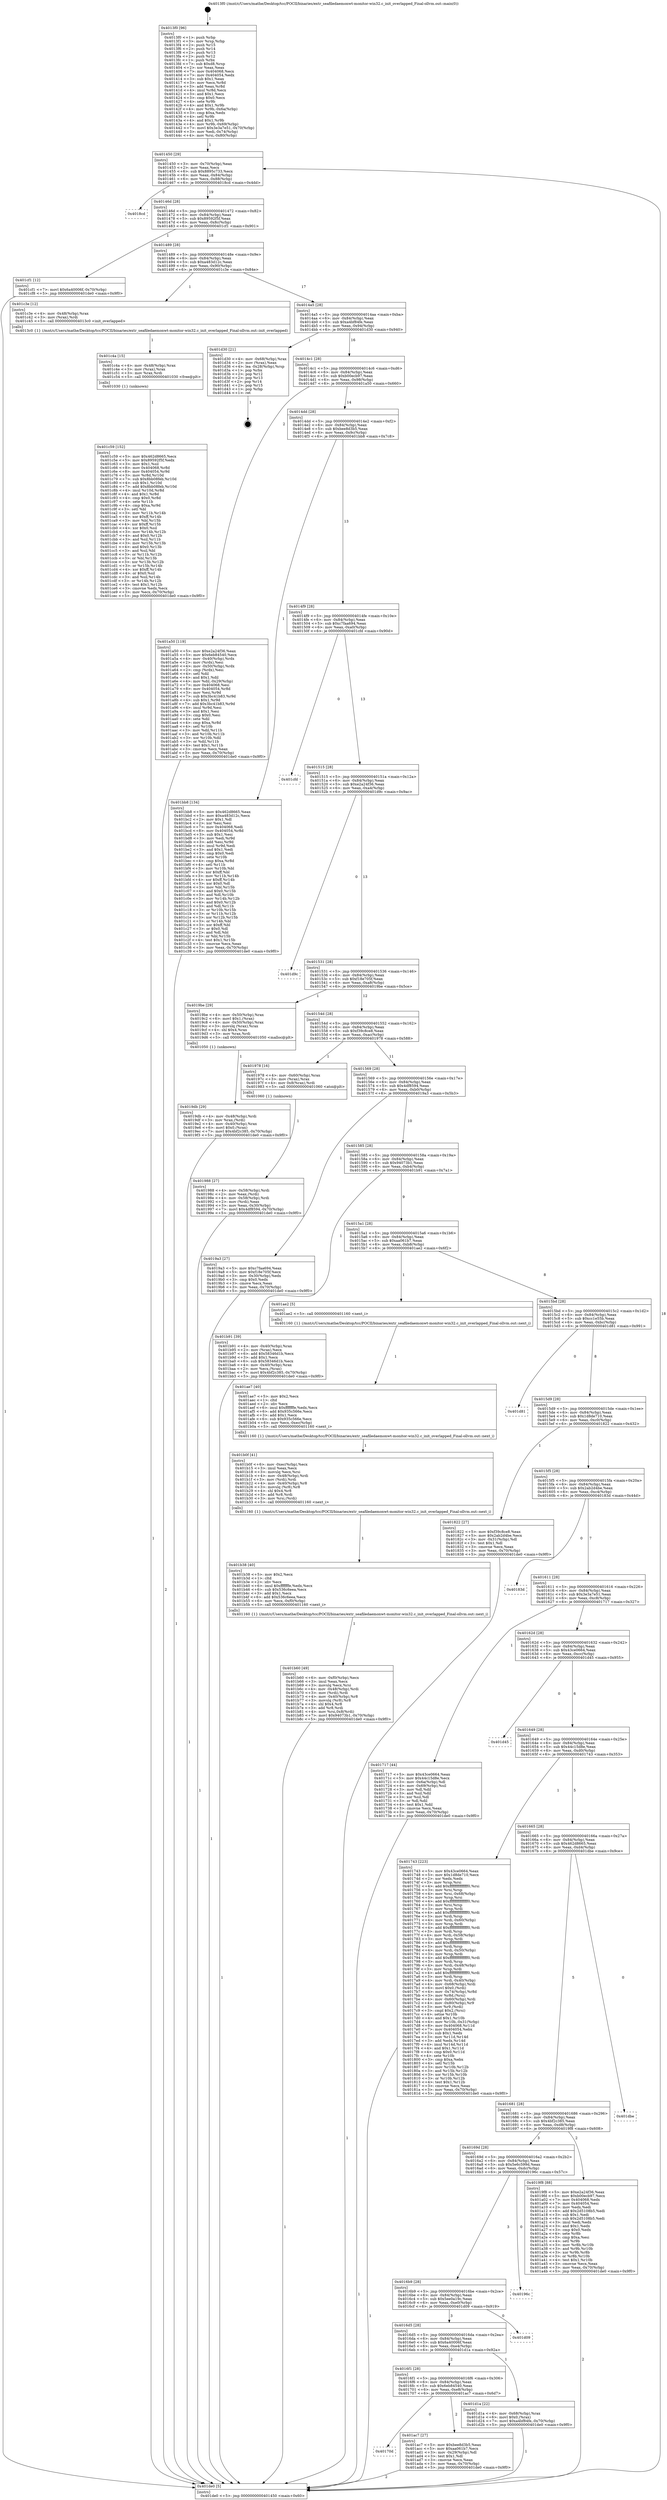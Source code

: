 digraph "0x4013f0" {
  label = "0x4013f0 (/mnt/c/Users/mathe/Desktop/tcc/POCII/binaries/extr_seafiledaemonwt-monitor-win32.c_init_overlapped_Final-ollvm.out::main(0))"
  labelloc = "t"
  node[shape=record]

  Entry [label="",width=0.3,height=0.3,shape=circle,fillcolor=black,style=filled]
  "0x401450" [label="{
     0x401450 [29]\l
     | [instrs]\l
     &nbsp;&nbsp;0x401450 \<+3\>: mov -0x70(%rbp),%eax\l
     &nbsp;&nbsp;0x401453 \<+2\>: mov %eax,%ecx\l
     &nbsp;&nbsp;0x401455 \<+6\>: sub $0x8895c733,%ecx\l
     &nbsp;&nbsp;0x40145b \<+6\>: mov %eax,-0x84(%rbp)\l
     &nbsp;&nbsp;0x401461 \<+6\>: mov %ecx,-0x88(%rbp)\l
     &nbsp;&nbsp;0x401467 \<+6\>: je 00000000004018cd \<main+0x4dd\>\l
  }"]
  "0x4018cd" [label="{
     0x4018cd\l
  }", style=dashed]
  "0x40146d" [label="{
     0x40146d [28]\l
     | [instrs]\l
     &nbsp;&nbsp;0x40146d \<+5\>: jmp 0000000000401472 \<main+0x82\>\l
     &nbsp;&nbsp;0x401472 \<+6\>: mov -0x84(%rbp),%eax\l
     &nbsp;&nbsp;0x401478 \<+5\>: sub $0x89592f5f,%eax\l
     &nbsp;&nbsp;0x40147d \<+6\>: mov %eax,-0x8c(%rbp)\l
     &nbsp;&nbsp;0x401483 \<+6\>: je 0000000000401cf1 \<main+0x901\>\l
  }"]
  Exit [label="",width=0.3,height=0.3,shape=circle,fillcolor=black,style=filled,peripheries=2]
  "0x401cf1" [label="{
     0x401cf1 [12]\l
     | [instrs]\l
     &nbsp;&nbsp;0x401cf1 \<+7\>: movl $0x6a40006f,-0x70(%rbp)\l
     &nbsp;&nbsp;0x401cf8 \<+5\>: jmp 0000000000401de0 \<main+0x9f0\>\l
  }"]
  "0x401489" [label="{
     0x401489 [28]\l
     | [instrs]\l
     &nbsp;&nbsp;0x401489 \<+5\>: jmp 000000000040148e \<main+0x9e\>\l
     &nbsp;&nbsp;0x40148e \<+6\>: mov -0x84(%rbp),%eax\l
     &nbsp;&nbsp;0x401494 \<+5\>: sub $0xa483d12c,%eax\l
     &nbsp;&nbsp;0x401499 \<+6\>: mov %eax,-0x90(%rbp)\l
     &nbsp;&nbsp;0x40149f \<+6\>: je 0000000000401c3e \<main+0x84e\>\l
  }"]
  "0x401c59" [label="{
     0x401c59 [152]\l
     | [instrs]\l
     &nbsp;&nbsp;0x401c59 \<+5\>: mov $0x462d8665,%ecx\l
     &nbsp;&nbsp;0x401c5e \<+5\>: mov $0x89592f5f,%edx\l
     &nbsp;&nbsp;0x401c63 \<+3\>: mov $0x1,%sil\l
     &nbsp;&nbsp;0x401c66 \<+8\>: mov 0x404068,%r8d\l
     &nbsp;&nbsp;0x401c6e \<+8\>: mov 0x404054,%r9d\l
     &nbsp;&nbsp;0x401c76 \<+3\>: mov %r8d,%r10d\l
     &nbsp;&nbsp;0x401c79 \<+7\>: sub $0x8bb08feb,%r10d\l
     &nbsp;&nbsp;0x401c80 \<+4\>: sub $0x1,%r10d\l
     &nbsp;&nbsp;0x401c84 \<+7\>: add $0x8bb08feb,%r10d\l
     &nbsp;&nbsp;0x401c8b \<+4\>: imul %r10d,%r8d\l
     &nbsp;&nbsp;0x401c8f \<+4\>: and $0x1,%r8d\l
     &nbsp;&nbsp;0x401c93 \<+4\>: cmp $0x0,%r8d\l
     &nbsp;&nbsp;0x401c97 \<+4\>: sete %r11b\l
     &nbsp;&nbsp;0x401c9b \<+4\>: cmp $0xa,%r9d\l
     &nbsp;&nbsp;0x401c9f \<+3\>: setl %bl\l
     &nbsp;&nbsp;0x401ca2 \<+3\>: mov %r11b,%r14b\l
     &nbsp;&nbsp;0x401ca5 \<+4\>: xor $0xff,%r14b\l
     &nbsp;&nbsp;0x401ca9 \<+3\>: mov %bl,%r15b\l
     &nbsp;&nbsp;0x401cac \<+4\>: xor $0xff,%r15b\l
     &nbsp;&nbsp;0x401cb0 \<+4\>: xor $0x0,%sil\l
     &nbsp;&nbsp;0x401cb4 \<+3\>: mov %r14b,%r12b\l
     &nbsp;&nbsp;0x401cb7 \<+4\>: and $0x0,%r12b\l
     &nbsp;&nbsp;0x401cbb \<+3\>: and %sil,%r11b\l
     &nbsp;&nbsp;0x401cbe \<+3\>: mov %r15b,%r13b\l
     &nbsp;&nbsp;0x401cc1 \<+4\>: and $0x0,%r13b\l
     &nbsp;&nbsp;0x401cc5 \<+3\>: and %sil,%bl\l
     &nbsp;&nbsp;0x401cc8 \<+3\>: or %r11b,%r12b\l
     &nbsp;&nbsp;0x401ccb \<+3\>: or %bl,%r13b\l
     &nbsp;&nbsp;0x401cce \<+3\>: xor %r13b,%r12b\l
     &nbsp;&nbsp;0x401cd1 \<+3\>: or %r15b,%r14b\l
     &nbsp;&nbsp;0x401cd4 \<+4\>: xor $0xff,%r14b\l
     &nbsp;&nbsp;0x401cd8 \<+4\>: or $0x0,%sil\l
     &nbsp;&nbsp;0x401cdc \<+3\>: and %sil,%r14b\l
     &nbsp;&nbsp;0x401cdf \<+3\>: or %r14b,%r12b\l
     &nbsp;&nbsp;0x401ce2 \<+4\>: test $0x1,%r12b\l
     &nbsp;&nbsp;0x401ce6 \<+3\>: cmovne %edx,%ecx\l
     &nbsp;&nbsp;0x401ce9 \<+3\>: mov %ecx,-0x70(%rbp)\l
     &nbsp;&nbsp;0x401cec \<+5\>: jmp 0000000000401de0 \<main+0x9f0\>\l
  }"]
  "0x401c3e" [label="{
     0x401c3e [12]\l
     | [instrs]\l
     &nbsp;&nbsp;0x401c3e \<+4\>: mov -0x48(%rbp),%rax\l
     &nbsp;&nbsp;0x401c42 \<+3\>: mov (%rax),%rdi\l
     &nbsp;&nbsp;0x401c45 \<+5\>: call 00000000004013c0 \<init_overlapped\>\l
     | [calls]\l
     &nbsp;&nbsp;0x4013c0 \{1\} (/mnt/c/Users/mathe/Desktop/tcc/POCII/binaries/extr_seafiledaemonwt-monitor-win32.c_init_overlapped_Final-ollvm.out::init_overlapped)\l
  }"]
  "0x4014a5" [label="{
     0x4014a5 [28]\l
     | [instrs]\l
     &nbsp;&nbsp;0x4014a5 \<+5\>: jmp 00000000004014aa \<main+0xba\>\l
     &nbsp;&nbsp;0x4014aa \<+6\>: mov -0x84(%rbp),%eax\l
     &nbsp;&nbsp;0x4014b0 \<+5\>: sub $0xa4bf84fe,%eax\l
     &nbsp;&nbsp;0x4014b5 \<+6\>: mov %eax,-0x94(%rbp)\l
     &nbsp;&nbsp;0x4014bb \<+6\>: je 0000000000401d30 \<main+0x940\>\l
  }"]
  "0x401c4a" [label="{
     0x401c4a [15]\l
     | [instrs]\l
     &nbsp;&nbsp;0x401c4a \<+4\>: mov -0x48(%rbp),%rax\l
     &nbsp;&nbsp;0x401c4e \<+3\>: mov (%rax),%rax\l
     &nbsp;&nbsp;0x401c51 \<+3\>: mov %rax,%rdi\l
     &nbsp;&nbsp;0x401c54 \<+5\>: call 0000000000401030 \<free@plt\>\l
     | [calls]\l
     &nbsp;&nbsp;0x401030 \{1\} (unknown)\l
  }"]
  "0x401d30" [label="{
     0x401d30 [21]\l
     | [instrs]\l
     &nbsp;&nbsp;0x401d30 \<+4\>: mov -0x68(%rbp),%rax\l
     &nbsp;&nbsp;0x401d34 \<+2\>: mov (%rax),%eax\l
     &nbsp;&nbsp;0x401d36 \<+4\>: lea -0x28(%rbp),%rsp\l
     &nbsp;&nbsp;0x401d3a \<+1\>: pop %rbx\l
     &nbsp;&nbsp;0x401d3b \<+2\>: pop %r12\l
     &nbsp;&nbsp;0x401d3d \<+2\>: pop %r13\l
     &nbsp;&nbsp;0x401d3f \<+2\>: pop %r14\l
     &nbsp;&nbsp;0x401d41 \<+2\>: pop %r15\l
     &nbsp;&nbsp;0x401d43 \<+1\>: pop %rbp\l
     &nbsp;&nbsp;0x401d44 \<+1\>: ret\l
  }"]
  "0x4014c1" [label="{
     0x4014c1 [28]\l
     | [instrs]\l
     &nbsp;&nbsp;0x4014c1 \<+5\>: jmp 00000000004014c6 \<main+0xd6\>\l
     &nbsp;&nbsp;0x4014c6 \<+6\>: mov -0x84(%rbp),%eax\l
     &nbsp;&nbsp;0x4014cc \<+5\>: sub $0xb00ecb97,%eax\l
     &nbsp;&nbsp;0x4014d1 \<+6\>: mov %eax,-0x98(%rbp)\l
     &nbsp;&nbsp;0x4014d7 \<+6\>: je 0000000000401a50 \<main+0x660\>\l
  }"]
  "0x401b60" [label="{
     0x401b60 [49]\l
     | [instrs]\l
     &nbsp;&nbsp;0x401b60 \<+6\>: mov -0xf0(%rbp),%ecx\l
     &nbsp;&nbsp;0x401b66 \<+3\>: imul %eax,%ecx\l
     &nbsp;&nbsp;0x401b69 \<+3\>: movslq %ecx,%rsi\l
     &nbsp;&nbsp;0x401b6c \<+4\>: mov -0x48(%rbp),%rdi\l
     &nbsp;&nbsp;0x401b70 \<+3\>: mov (%rdi),%rdi\l
     &nbsp;&nbsp;0x401b73 \<+4\>: mov -0x40(%rbp),%r8\l
     &nbsp;&nbsp;0x401b77 \<+3\>: movslq (%r8),%r8\l
     &nbsp;&nbsp;0x401b7a \<+4\>: shl $0x4,%r8\l
     &nbsp;&nbsp;0x401b7e \<+3\>: add %r8,%rdi\l
     &nbsp;&nbsp;0x401b81 \<+4\>: mov %rsi,0x8(%rdi)\l
     &nbsp;&nbsp;0x401b85 \<+7\>: movl $0x94073b1,-0x70(%rbp)\l
     &nbsp;&nbsp;0x401b8c \<+5\>: jmp 0000000000401de0 \<main+0x9f0\>\l
  }"]
  "0x401a50" [label="{
     0x401a50 [119]\l
     | [instrs]\l
     &nbsp;&nbsp;0x401a50 \<+5\>: mov $0xe2a24f36,%eax\l
     &nbsp;&nbsp;0x401a55 \<+5\>: mov $0x6eb84540,%ecx\l
     &nbsp;&nbsp;0x401a5a \<+4\>: mov -0x40(%rbp),%rdx\l
     &nbsp;&nbsp;0x401a5e \<+2\>: mov (%rdx),%esi\l
     &nbsp;&nbsp;0x401a60 \<+4\>: mov -0x50(%rbp),%rdx\l
     &nbsp;&nbsp;0x401a64 \<+2\>: cmp (%rdx),%esi\l
     &nbsp;&nbsp;0x401a66 \<+4\>: setl %dil\l
     &nbsp;&nbsp;0x401a6a \<+4\>: and $0x1,%dil\l
     &nbsp;&nbsp;0x401a6e \<+4\>: mov %dil,-0x29(%rbp)\l
     &nbsp;&nbsp;0x401a72 \<+7\>: mov 0x404068,%esi\l
     &nbsp;&nbsp;0x401a79 \<+8\>: mov 0x404054,%r8d\l
     &nbsp;&nbsp;0x401a81 \<+3\>: mov %esi,%r9d\l
     &nbsp;&nbsp;0x401a84 \<+7\>: sub $0x3bc41b83,%r9d\l
     &nbsp;&nbsp;0x401a8b \<+4\>: sub $0x1,%r9d\l
     &nbsp;&nbsp;0x401a8f \<+7\>: add $0x3bc41b83,%r9d\l
     &nbsp;&nbsp;0x401a96 \<+4\>: imul %r9d,%esi\l
     &nbsp;&nbsp;0x401a9a \<+3\>: and $0x1,%esi\l
     &nbsp;&nbsp;0x401a9d \<+3\>: cmp $0x0,%esi\l
     &nbsp;&nbsp;0x401aa0 \<+4\>: sete %dil\l
     &nbsp;&nbsp;0x401aa4 \<+4\>: cmp $0xa,%r8d\l
     &nbsp;&nbsp;0x401aa8 \<+4\>: setl %r10b\l
     &nbsp;&nbsp;0x401aac \<+3\>: mov %dil,%r11b\l
     &nbsp;&nbsp;0x401aaf \<+3\>: and %r10b,%r11b\l
     &nbsp;&nbsp;0x401ab2 \<+3\>: xor %r10b,%dil\l
     &nbsp;&nbsp;0x401ab5 \<+3\>: or %dil,%r11b\l
     &nbsp;&nbsp;0x401ab8 \<+4\>: test $0x1,%r11b\l
     &nbsp;&nbsp;0x401abc \<+3\>: cmovne %ecx,%eax\l
     &nbsp;&nbsp;0x401abf \<+3\>: mov %eax,-0x70(%rbp)\l
     &nbsp;&nbsp;0x401ac2 \<+5\>: jmp 0000000000401de0 \<main+0x9f0\>\l
  }"]
  "0x4014dd" [label="{
     0x4014dd [28]\l
     | [instrs]\l
     &nbsp;&nbsp;0x4014dd \<+5\>: jmp 00000000004014e2 \<main+0xf2\>\l
     &nbsp;&nbsp;0x4014e2 \<+6\>: mov -0x84(%rbp),%eax\l
     &nbsp;&nbsp;0x4014e8 \<+5\>: sub $0xbee8d3b5,%eax\l
     &nbsp;&nbsp;0x4014ed \<+6\>: mov %eax,-0x9c(%rbp)\l
     &nbsp;&nbsp;0x4014f3 \<+6\>: je 0000000000401bb8 \<main+0x7c8\>\l
  }"]
  "0x401b38" [label="{
     0x401b38 [40]\l
     | [instrs]\l
     &nbsp;&nbsp;0x401b38 \<+5\>: mov $0x2,%ecx\l
     &nbsp;&nbsp;0x401b3d \<+1\>: cltd\l
     &nbsp;&nbsp;0x401b3e \<+2\>: idiv %ecx\l
     &nbsp;&nbsp;0x401b40 \<+6\>: imul $0xfffffffe,%edx,%ecx\l
     &nbsp;&nbsp;0x401b46 \<+6\>: sub $0x536c6eea,%ecx\l
     &nbsp;&nbsp;0x401b4c \<+3\>: add $0x1,%ecx\l
     &nbsp;&nbsp;0x401b4f \<+6\>: add $0x536c6eea,%ecx\l
     &nbsp;&nbsp;0x401b55 \<+6\>: mov %ecx,-0xf0(%rbp)\l
     &nbsp;&nbsp;0x401b5b \<+5\>: call 0000000000401160 \<next_i\>\l
     | [calls]\l
     &nbsp;&nbsp;0x401160 \{1\} (/mnt/c/Users/mathe/Desktop/tcc/POCII/binaries/extr_seafiledaemonwt-monitor-win32.c_init_overlapped_Final-ollvm.out::next_i)\l
  }"]
  "0x401bb8" [label="{
     0x401bb8 [134]\l
     | [instrs]\l
     &nbsp;&nbsp;0x401bb8 \<+5\>: mov $0x462d8665,%eax\l
     &nbsp;&nbsp;0x401bbd \<+5\>: mov $0xa483d12c,%ecx\l
     &nbsp;&nbsp;0x401bc2 \<+2\>: mov $0x1,%dl\l
     &nbsp;&nbsp;0x401bc4 \<+2\>: xor %esi,%esi\l
     &nbsp;&nbsp;0x401bc6 \<+7\>: mov 0x404068,%edi\l
     &nbsp;&nbsp;0x401bcd \<+8\>: mov 0x404054,%r8d\l
     &nbsp;&nbsp;0x401bd5 \<+3\>: sub $0x1,%esi\l
     &nbsp;&nbsp;0x401bd8 \<+3\>: mov %edi,%r9d\l
     &nbsp;&nbsp;0x401bdb \<+3\>: add %esi,%r9d\l
     &nbsp;&nbsp;0x401bde \<+4\>: imul %r9d,%edi\l
     &nbsp;&nbsp;0x401be2 \<+3\>: and $0x1,%edi\l
     &nbsp;&nbsp;0x401be5 \<+3\>: cmp $0x0,%edi\l
     &nbsp;&nbsp;0x401be8 \<+4\>: sete %r10b\l
     &nbsp;&nbsp;0x401bec \<+4\>: cmp $0xa,%r8d\l
     &nbsp;&nbsp;0x401bf0 \<+4\>: setl %r11b\l
     &nbsp;&nbsp;0x401bf4 \<+3\>: mov %r10b,%bl\l
     &nbsp;&nbsp;0x401bf7 \<+3\>: xor $0xff,%bl\l
     &nbsp;&nbsp;0x401bfa \<+3\>: mov %r11b,%r14b\l
     &nbsp;&nbsp;0x401bfd \<+4\>: xor $0xff,%r14b\l
     &nbsp;&nbsp;0x401c01 \<+3\>: xor $0x0,%dl\l
     &nbsp;&nbsp;0x401c04 \<+3\>: mov %bl,%r15b\l
     &nbsp;&nbsp;0x401c07 \<+4\>: and $0x0,%r15b\l
     &nbsp;&nbsp;0x401c0b \<+3\>: and %dl,%r10b\l
     &nbsp;&nbsp;0x401c0e \<+3\>: mov %r14b,%r12b\l
     &nbsp;&nbsp;0x401c11 \<+4\>: and $0x0,%r12b\l
     &nbsp;&nbsp;0x401c15 \<+3\>: and %dl,%r11b\l
     &nbsp;&nbsp;0x401c18 \<+3\>: or %r10b,%r15b\l
     &nbsp;&nbsp;0x401c1b \<+3\>: or %r11b,%r12b\l
     &nbsp;&nbsp;0x401c1e \<+3\>: xor %r12b,%r15b\l
     &nbsp;&nbsp;0x401c21 \<+3\>: or %r14b,%bl\l
     &nbsp;&nbsp;0x401c24 \<+3\>: xor $0xff,%bl\l
     &nbsp;&nbsp;0x401c27 \<+3\>: or $0x0,%dl\l
     &nbsp;&nbsp;0x401c2a \<+2\>: and %dl,%bl\l
     &nbsp;&nbsp;0x401c2c \<+3\>: or %bl,%r15b\l
     &nbsp;&nbsp;0x401c2f \<+4\>: test $0x1,%r15b\l
     &nbsp;&nbsp;0x401c33 \<+3\>: cmovne %ecx,%eax\l
     &nbsp;&nbsp;0x401c36 \<+3\>: mov %eax,-0x70(%rbp)\l
     &nbsp;&nbsp;0x401c39 \<+5\>: jmp 0000000000401de0 \<main+0x9f0\>\l
  }"]
  "0x4014f9" [label="{
     0x4014f9 [28]\l
     | [instrs]\l
     &nbsp;&nbsp;0x4014f9 \<+5\>: jmp 00000000004014fe \<main+0x10e\>\l
     &nbsp;&nbsp;0x4014fe \<+6\>: mov -0x84(%rbp),%eax\l
     &nbsp;&nbsp;0x401504 \<+5\>: sub $0xc7faa694,%eax\l
     &nbsp;&nbsp;0x401509 \<+6\>: mov %eax,-0xa0(%rbp)\l
     &nbsp;&nbsp;0x40150f \<+6\>: je 0000000000401cfd \<main+0x90d\>\l
  }"]
  "0x401b0f" [label="{
     0x401b0f [41]\l
     | [instrs]\l
     &nbsp;&nbsp;0x401b0f \<+6\>: mov -0xec(%rbp),%ecx\l
     &nbsp;&nbsp;0x401b15 \<+3\>: imul %eax,%ecx\l
     &nbsp;&nbsp;0x401b18 \<+3\>: movslq %ecx,%rsi\l
     &nbsp;&nbsp;0x401b1b \<+4\>: mov -0x48(%rbp),%rdi\l
     &nbsp;&nbsp;0x401b1f \<+3\>: mov (%rdi),%rdi\l
     &nbsp;&nbsp;0x401b22 \<+4\>: mov -0x40(%rbp),%r8\l
     &nbsp;&nbsp;0x401b26 \<+3\>: movslq (%r8),%r8\l
     &nbsp;&nbsp;0x401b29 \<+4\>: shl $0x4,%r8\l
     &nbsp;&nbsp;0x401b2d \<+3\>: add %r8,%rdi\l
     &nbsp;&nbsp;0x401b30 \<+3\>: mov %rsi,(%rdi)\l
     &nbsp;&nbsp;0x401b33 \<+5\>: call 0000000000401160 \<next_i\>\l
     | [calls]\l
     &nbsp;&nbsp;0x401160 \{1\} (/mnt/c/Users/mathe/Desktop/tcc/POCII/binaries/extr_seafiledaemonwt-monitor-win32.c_init_overlapped_Final-ollvm.out::next_i)\l
  }"]
  "0x401cfd" [label="{
     0x401cfd\l
  }", style=dashed]
  "0x401515" [label="{
     0x401515 [28]\l
     | [instrs]\l
     &nbsp;&nbsp;0x401515 \<+5\>: jmp 000000000040151a \<main+0x12a\>\l
     &nbsp;&nbsp;0x40151a \<+6\>: mov -0x84(%rbp),%eax\l
     &nbsp;&nbsp;0x401520 \<+5\>: sub $0xe2a24f36,%eax\l
     &nbsp;&nbsp;0x401525 \<+6\>: mov %eax,-0xa4(%rbp)\l
     &nbsp;&nbsp;0x40152b \<+6\>: je 0000000000401d9c \<main+0x9ac\>\l
  }"]
  "0x401ae7" [label="{
     0x401ae7 [40]\l
     | [instrs]\l
     &nbsp;&nbsp;0x401ae7 \<+5\>: mov $0x2,%ecx\l
     &nbsp;&nbsp;0x401aec \<+1\>: cltd\l
     &nbsp;&nbsp;0x401aed \<+2\>: idiv %ecx\l
     &nbsp;&nbsp;0x401aef \<+6\>: imul $0xfffffffe,%edx,%ecx\l
     &nbsp;&nbsp;0x401af5 \<+6\>: add $0x935c566e,%ecx\l
     &nbsp;&nbsp;0x401afb \<+3\>: add $0x1,%ecx\l
     &nbsp;&nbsp;0x401afe \<+6\>: sub $0x935c566e,%ecx\l
     &nbsp;&nbsp;0x401b04 \<+6\>: mov %ecx,-0xec(%rbp)\l
     &nbsp;&nbsp;0x401b0a \<+5\>: call 0000000000401160 \<next_i\>\l
     | [calls]\l
     &nbsp;&nbsp;0x401160 \{1\} (/mnt/c/Users/mathe/Desktop/tcc/POCII/binaries/extr_seafiledaemonwt-monitor-win32.c_init_overlapped_Final-ollvm.out::next_i)\l
  }"]
  "0x401d9c" [label="{
     0x401d9c\l
  }", style=dashed]
  "0x401531" [label="{
     0x401531 [28]\l
     | [instrs]\l
     &nbsp;&nbsp;0x401531 \<+5\>: jmp 0000000000401536 \<main+0x146\>\l
     &nbsp;&nbsp;0x401536 \<+6\>: mov -0x84(%rbp),%eax\l
     &nbsp;&nbsp;0x40153c \<+5\>: sub $0xf18e705f,%eax\l
     &nbsp;&nbsp;0x401541 \<+6\>: mov %eax,-0xa8(%rbp)\l
     &nbsp;&nbsp;0x401547 \<+6\>: je 00000000004019be \<main+0x5ce\>\l
  }"]
  "0x40170d" [label="{
     0x40170d\l
  }", style=dashed]
  "0x4019be" [label="{
     0x4019be [29]\l
     | [instrs]\l
     &nbsp;&nbsp;0x4019be \<+4\>: mov -0x50(%rbp),%rax\l
     &nbsp;&nbsp;0x4019c2 \<+6\>: movl $0x1,(%rax)\l
     &nbsp;&nbsp;0x4019c8 \<+4\>: mov -0x50(%rbp),%rax\l
     &nbsp;&nbsp;0x4019cc \<+3\>: movslq (%rax),%rax\l
     &nbsp;&nbsp;0x4019cf \<+4\>: shl $0x4,%rax\l
     &nbsp;&nbsp;0x4019d3 \<+3\>: mov %rax,%rdi\l
     &nbsp;&nbsp;0x4019d6 \<+5\>: call 0000000000401050 \<malloc@plt\>\l
     | [calls]\l
     &nbsp;&nbsp;0x401050 \{1\} (unknown)\l
  }"]
  "0x40154d" [label="{
     0x40154d [28]\l
     | [instrs]\l
     &nbsp;&nbsp;0x40154d \<+5\>: jmp 0000000000401552 \<main+0x162\>\l
     &nbsp;&nbsp;0x401552 \<+6\>: mov -0x84(%rbp),%eax\l
     &nbsp;&nbsp;0x401558 \<+5\>: sub $0xf39c8ce8,%eax\l
     &nbsp;&nbsp;0x40155d \<+6\>: mov %eax,-0xac(%rbp)\l
     &nbsp;&nbsp;0x401563 \<+6\>: je 0000000000401978 \<main+0x588\>\l
  }"]
  "0x401ac7" [label="{
     0x401ac7 [27]\l
     | [instrs]\l
     &nbsp;&nbsp;0x401ac7 \<+5\>: mov $0xbee8d3b5,%eax\l
     &nbsp;&nbsp;0x401acc \<+5\>: mov $0xaa061b7,%ecx\l
     &nbsp;&nbsp;0x401ad1 \<+3\>: mov -0x29(%rbp),%dl\l
     &nbsp;&nbsp;0x401ad4 \<+3\>: test $0x1,%dl\l
     &nbsp;&nbsp;0x401ad7 \<+3\>: cmovne %ecx,%eax\l
     &nbsp;&nbsp;0x401ada \<+3\>: mov %eax,-0x70(%rbp)\l
     &nbsp;&nbsp;0x401add \<+5\>: jmp 0000000000401de0 \<main+0x9f0\>\l
  }"]
  "0x401978" [label="{
     0x401978 [16]\l
     | [instrs]\l
     &nbsp;&nbsp;0x401978 \<+4\>: mov -0x60(%rbp),%rax\l
     &nbsp;&nbsp;0x40197c \<+3\>: mov (%rax),%rax\l
     &nbsp;&nbsp;0x40197f \<+4\>: mov 0x8(%rax),%rdi\l
     &nbsp;&nbsp;0x401983 \<+5\>: call 0000000000401060 \<atoi@plt\>\l
     | [calls]\l
     &nbsp;&nbsp;0x401060 \{1\} (unknown)\l
  }"]
  "0x401569" [label="{
     0x401569 [28]\l
     | [instrs]\l
     &nbsp;&nbsp;0x401569 \<+5\>: jmp 000000000040156e \<main+0x17e\>\l
     &nbsp;&nbsp;0x40156e \<+6\>: mov -0x84(%rbp),%eax\l
     &nbsp;&nbsp;0x401574 \<+5\>: sub $0x4df8594,%eax\l
     &nbsp;&nbsp;0x401579 \<+6\>: mov %eax,-0xb0(%rbp)\l
     &nbsp;&nbsp;0x40157f \<+6\>: je 00000000004019a3 \<main+0x5b3\>\l
  }"]
  "0x4016f1" [label="{
     0x4016f1 [28]\l
     | [instrs]\l
     &nbsp;&nbsp;0x4016f1 \<+5\>: jmp 00000000004016f6 \<main+0x306\>\l
     &nbsp;&nbsp;0x4016f6 \<+6\>: mov -0x84(%rbp),%eax\l
     &nbsp;&nbsp;0x4016fc \<+5\>: sub $0x6eb84540,%eax\l
     &nbsp;&nbsp;0x401701 \<+6\>: mov %eax,-0xe8(%rbp)\l
     &nbsp;&nbsp;0x401707 \<+6\>: je 0000000000401ac7 \<main+0x6d7\>\l
  }"]
  "0x4019a3" [label="{
     0x4019a3 [27]\l
     | [instrs]\l
     &nbsp;&nbsp;0x4019a3 \<+5\>: mov $0xc7faa694,%eax\l
     &nbsp;&nbsp;0x4019a8 \<+5\>: mov $0xf18e705f,%ecx\l
     &nbsp;&nbsp;0x4019ad \<+3\>: mov -0x30(%rbp),%edx\l
     &nbsp;&nbsp;0x4019b0 \<+3\>: cmp $0x0,%edx\l
     &nbsp;&nbsp;0x4019b3 \<+3\>: cmove %ecx,%eax\l
     &nbsp;&nbsp;0x4019b6 \<+3\>: mov %eax,-0x70(%rbp)\l
     &nbsp;&nbsp;0x4019b9 \<+5\>: jmp 0000000000401de0 \<main+0x9f0\>\l
  }"]
  "0x401585" [label="{
     0x401585 [28]\l
     | [instrs]\l
     &nbsp;&nbsp;0x401585 \<+5\>: jmp 000000000040158a \<main+0x19a\>\l
     &nbsp;&nbsp;0x40158a \<+6\>: mov -0x84(%rbp),%eax\l
     &nbsp;&nbsp;0x401590 \<+5\>: sub $0x94073b1,%eax\l
     &nbsp;&nbsp;0x401595 \<+6\>: mov %eax,-0xb4(%rbp)\l
     &nbsp;&nbsp;0x40159b \<+6\>: je 0000000000401b91 \<main+0x7a1\>\l
  }"]
  "0x401d1a" [label="{
     0x401d1a [22]\l
     | [instrs]\l
     &nbsp;&nbsp;0x401d1a \<+4\>: mov -0x68(%rbp),%rax\l
     &nbsp;&nbsp;0x401d1e \<+6\>: movl $0x0,(%rax)\l
     &nbsp;&nbsp;0x401d24 \<+7\>: movl $0xa4bf84fe,-0x70(%rbp)\l
     &nbsp;&nbsp;0x401d2b \<+5\>: jmp 0000000000401de0 \<main+0x9f0\>\l
  }"]
  "0x401b91" [label="{
     0x401b91 [39]\l
     | [instrs]\l
     &nbsp;&nbsp;0x401b91 \<+4\>: mov -0x40(%rbp),%rax\l
     &nbsp;&nbsp;0x401b95 \<+2\>: mov (%rax),%ecx\l
     &nbsp;&nbsp;0x401b97 \<+6\>: add $0x58346d1b,%ecx\l
     &nbsp;&nbsp;0x401b9d \<+3\>: add $0x1,%ecx\l
     &nbsp;&nbsp;0x401ba0 \<+6\>: sub $0x58346d1b,%ecx\l
     &nbsp;&nbsp;0x401ba6 \<+4\>: mov -0x40(%rbp),%rax\l
     &nbsp;&nbsp;0x401baa \<+2\>: mov %ecx,(%rax)\l
     &nbsp;&nbsp;0x401bac \<+7\>: movl $0x4bf2c385,-0x70(%rbp)\l
     &nbsp;&nbsp;0x401bb3 \<+5\>: jmp 0000000000401de0 \<main+0x9f0\>\l
  }"]
  "0x4015a1" [label="{
     0x4015a1 [28]\l
     | [instrs]\l
     &nbsp;&nbsp;0x4015a1 \<+5\>: jmp 00000000004015a6 \<main+0x1b6\>\l
     &nbsp;&nbsp;0x4015a6 \<+6\>: mov -0x84(%rbp),%eax\l
     &nbsp;&nbsp;0x4015ac \<+5\>: sub $0xaa061b7,%eax\l
     &nbsp;&nbsp;0x4015b1 \<+6\>: mov %eax,-0xb8(%rbp)\l
     &nbsp;&nbsp;0x4015b7 \<+6\>: je 0000000000401ae2 \<main+0x6f2\>\l
  }"]
  "0x4016d5" [label="{
     0x4016d5 [28]\l
     | [instrs]\l
     &nbsp;&nbsp;0x4016d5 \<+5\>: jmp 00000000004016da \<main+0x2ea\>\l
     &nbsp;&nbsp;0x4016da \<+6\>: mov -0x84(%rbp),%eax\l
     &nbsp;&nbsp;0x4016e0 \<+5\>: sub $0x6a40006f,%eax\l
     &nbsp;&nbsp;0x4016e5 \<+6\>: mov %eax,-0xe4(%rbp)\l
     &nbsp;&nbsp;0x4016eb \<+6\>: je 0000000000401d1a \<main+0x92a\>\l
  }"]
  "0x401ae2" [label="{
     0x401ae2 [5]\l
     | [instrs]\l
     &nbsp;&nbsp;0x401ae2 \<+5\>: call 0000000000401160 \<next_i\>\l
     | [calls]\l
     &nbsp;&nbsp;0x401160 \{1\} (/mnt/c/Users/mathe/Desktop/tcc/POCII/binaries/extr_seafiledaemonwt-monitor-win32.c_init_overlapped_Final-ollvm.out::next_i)\l
  }"]
  "0x4015bd" [label="{
     0x4015bd [28]\l
     | [instrs]\l
     &nbsp;&nbsp;0x4015bd \<+5\>: jmp 00000000004015c2 \<main+0x1d2\>\l
     &nbsp;&nbsp;0x4015c2 \<+6\>: mov -0x84(%rbp),%eax\l
     &nbsp;&nbsp;0x4015c8 \<+5\>: sub $0xcc1e55b,%eax\l
     &nbsp;&nbsp;0x4015cd \<+6\>: mov %eax,-0xbc(%rbp)\l
     &nbsp;&nbsp;0x4015d3 \<+6\>: je 0000000000401d81 \<main+0x991\>\l
  }"]
  "0x401d09" [label="{
     0x401d09\l
  }", style=dashed]
  "0x401d81" [label="{
     0x401d81\l
  }", style=dashed]
  "0x4015d9" [label="{
     0x4015d9 [28]\l
     | [instrs]\l
     &nbsp;&nbsp;0x4015d9 \<+5\>: jmp 00000000004015de \<main+0x1ee\>\l
     &nbsp;&nbsp;0x4015de \<+6\>: mov -0x84(%rbp),%eax\l
     &nbsp;&nbsp;0x4015e4 \<+5\>: sub $0x1d8de710,%eax\l
     &nbsp;&nbsp;0x4015e9 \<+6\>: mov %eax,-0xc0(%rbp)\l
     &nbsp;&nbsp;0x4015ef \<+6\>: je 0000000000401822 \<main+0x432\>\l
  }"]
  "0x4016b9" [label="{
     0x4016b9 [28]\l
     | [instrs]\l
     &nbsp;&nbsp;0x4016b9 \<+5\>: jmp 00000000004016be \<main+0x2ce\>\l
     &nbsp;&nbsp;0x4016be \<+6\>: mov -0x84(%rbp),%eax\l
     &nbsp;&nbsp;0x4016c4 \<+5\>: sub $0x5ee0a19c,%eax\l
     &nbsp;&nbsp;0x4016c9 \<+6\>: mov %eax,-0xe0(%rbp)\l
     &nbsp;&nbsp;0x4016cf \<+6\>: je 0000000000401d09 \<main+0x919\>\l
  }"]
  "0x401822" [label="{
     0x401822 [27]\l
     | [instrs]\l
     &nbsp;&nbsp;0x401822 \<+5\>: mov $0xf39c8ce8,%eax\l
     &nbsp;&nbsp;0x401827 \<+5\>: mov $0x2ab2d4be,%ecx\l
     &nbsp;&nbsp;0x40182c \<+3\>: mov -0x31(%rbp),%dl\l
     &nbsp;&nbsp;0x40182f \<+3\>: test $0x1,%dl\l
     &nbsp;&nbsp;0x401832 \<+3\>: cmovne %ecx,%eax\l
     &nbsp;&nbsp;0x401835 \<+3\>: mov %eax,-0x70(%rbp)\l
     &nbsp;&nbsp;0x401838 \<+5\>: jmp 0000000000401de0 \<main+0x9f0\>\l
  }"]
  "0x4015f5" [label="{
     0x4015f5 [28]\l
     | [instrs]\l
     &nbsp;&nbsp;0x4015f5 \<+5\>: jmp 00000000004015fa \<main+0x20a\>\l
     &nbsp;&nbsp;0x4015fa \<+6\>: mov -0x84(%rbp),%eax\l
     &nbsp;&nbsp;0x401600 \<+5\>: sub $0x2ab2d4be,%eax\l
     &nbsp;&nbsp;0x401605 \<+6\>: mov %eax,-0xc4(%rbp)\l
     &nbsp;&nbsp;0x40160b \<+6\>: je 000000000040183d \<main+0x44d\>\l
  }"]
  "0x40196c" [label="{
     0x40196c\l
  }", style=dashed]
  "0x40183d" [label="{
     0x40183d\l
  }", style=dashed]
  "0x401611" [label="{
     0x401611 [28]\l
     | [instrs]\l
     &nbsp;&nbsp;0x401611 \<+5\>: jmp 0000000000401616 \<main+0x226\>\l
     &nbsp;&nbsp;0x401616 \<+6\>: mov -0x84(%rbp),%eax\l
     &nbsp;&nbsp;0x40161c \<+5\>: sub $0x3e3a7e51,%eax\l
     &nbsp;&nbsp;0x401621 \<+6\>: mov %eax,-0xc8(%rbp)\l
     &nbsp;&nbsp;0x401627 \<+6\>: je 0000000000401717 \<main+0x327\>\l
  }"]
  "0x40169d" [label="{
     0x40169d [28]\l
     | [instrs]\l
     &nbsp;&nbsp;0x40169d \<+5\>: jmp 00000000004016a2 \<main+0x2b2\>\l
     &nbsp;&nbsp;0x4016a2 \<+6\>: mov -0x84(%rbp),%eax\l
     &nbsp;&nbsp;0x4016a8 \<+5\>: sub $0x5e6c599d,%eax\l
     &nbsp;&nbsp;0x4016ad \<+6\>: mov %eax,-0xdc(%rbp)\l
     &nbsp;&nbsp;0x4016b3 \<+6\>: je 000000000040196c \<main+0x57c\>\l
  }"]
  "0x401717" [label="{
     0x401717 [44]\l
     | [instrs]\l
     &nbsp;&nbsp;0x401717 \<+5\>: mov $0x43ce0664,%eax\l
     &nbsp;&nbsp;0x40171c \<+5\>: mov $0x44c15d8e,%ecx\l
     &nbsp;&nbsp;0x401721 \<+3\>: mov -0x6a(%rbp),%dl\l
     &nbsp;&nbsp;0x401724 \<+4\>: mov -0x69(%rbp),%sil\l
     &nbsp;&nbsp;0x401728 \<+3\>: mov %dl,%dil\l
     &nbsp;&nbsp;0x40172b \<+3\>: and %sil,%dil\l
     &nbsp;&nbsp;0x40172e \<+3\>: xor %sil,%dl\l
     &nbsp;&nbsp;0x401731 \<+3\>: or %dl,%dil\l
     &nbsp;&nbsp;0x401734 \<+4\>: test $0x1,%dil\l
     &nbsp;&nbsp;0x401738 \<+3\>: cmovne %ecx,%eax\l
     &nbsp;&nbsp;0x40173b \<+3\>: mov %eax,-0x70(%rbp)\l
     &nbsp;&nbsp;0x40173e \<+5\>: jmp 0000000000401de0 \<main+0x9f0\>\l
  }"]
  "0x40162d" [label="{
     0x40162d [28]\l
     | [instrs]\l
     &nbsp;&nbsp;0x40162d \<+5\>: jmp 0000000000401632 \<main+0x242\>\l
     &nbsp;&nbsp;0x401632 \<+6\>: mov -0x84(%rbp),%eax\l
     &nbsp;&nbsp;0x401638 \<+5\>: sub $0x43ce0664,%eax\l
     &nbsp;&nbsp;0x40163d \<+6\>: mov %eax,-0xcc(%rbp)\l
     &nbsp;&nbsp;0x401643 \<+6\>: je 0000000000401d45 \<main+0x955\>\l
  }"]
  "0x401de0" [label="{
     0x401de0 [5]\l
     | [instrs]\l
     &nbsp;&nbsp;0x401de0 \<+5\>: jmp 0000000000401450 \<main+0x60\>\l
  }"]
  "0x4013f0" [label="{
     0x4013f0 [96]\l
     | [instrs]\l
     &nbsp;&nbsp;0x4013f0 \<+1\>: push %rbp\l
     &nbsp;&nbsp;0x4013f1 \<+3\>: mov %rsp,%rbp\l
     &nbsp;&nbsp;0x4013f4 \<+2\>: push %r15\l
     &nbsp;&nbsp;0x4013f6 \<+2\>: push %r14\l
     &nbsp;&nbsp;0x4013f8 \<+2\>: push %r13\l
     &nbsp;&nbsp;0x4013fa \<+2\>: push %r12\l
     &nbsp;&nbsp;0x4013fc \<+1\>: push %rbx\l
     &nbsp;&nbsp;0x4013fd \<+7\>: sub $0xd8,%rsp\l
     &nbsp;&nbsp;0x401404 \<+2\>: xor %eax,%eax\l
     &nbsp;&nbsp;0x401406 \<+7\>: mov 0x404068,%ecx\l
     &nbsp;&nbsp;0x40140d \<+7\>: mov 0x404054,%edx\l
     &nbsp;&nbsp;0x401414 \<+3\>: sub $0x1,%eax\l
     &nbsp;&nbsp;0x401417 \<+3\>: mov %ecx,%r8d\l
     &nbsp;&nbsp;0x40141a \<+3\>: add %eax,%r8d\l
     &nbsp;&nbsp;0x40141d \<+4\>: imul %r8d,%ecx\l
     &nbsp;&nbsp;0x401421 \<+3\>: and $0x1,%ecx\l
     &nbsp;&nbsp;0x401424 \<+3\>: cmp $0x0,%ecx\l
     &nbsp;&nbsp;0x401427 \<+4\>: sete %r9b\l
     &nbsp;&nbsp;0x40142b \<+4\>: and $0x1,%r9b\l
     &nbsp;&nbsp;0x40142f \<+4\>: mov %r9b,-0x6a(%rbp)\l
     &nbsp;&nbsp;0x401433 \<+3\>: cmp $0xa,%edx\l
     &nbsp;&nbsp;0x401436 \<+4\>: setl %r9b\l
     &nbsp;&nbsp;0x40143a \<+4\>: and $0x1,%r9b\l
     &nbsp;&nbsp;0x40143e \<+4\>: mov %r9b,-0x69(%rbp)\l
     &nbsp;&nbsp;0x401442 \<+7\>: movl $0x3e3a7e51,-0x70(%rbp)\l
     &nbsp;&nbsp;0x401449 \<+3\>: mov %edi,-0x74(%rbp)\l
     &nbsp;&nbsp;0x40144c \<+4\>: mov %rsi,-0x80(%rbp)\l
  }"]
  "0x4019f8" [label="{
     0x4019f8 [88]\l
     | [instrs]\l
     &nbsp;&nbsp;0x4019f8 \<+5\>: mov $0xe2a24f36,%eax\l
     &nbsp;&nbsp;0x4019fd \<+5\>: mov $0xb00ecb97,%ecx\l
     &nbsp;&nbsp;0x401a02 \<+7\>: mov 0x404068,%edx\l
     &nbsp;&nbsp;0x401a09 \<+7\>: mov 0x404054,%esi\l
     &nbsp;&nbsp;0x401a10 \<+2\>: mov %edx,%edi\l
     &nbsp;&nbsp;0x401a12 \<+6\>: add $0x2d5108b5,%edi\l
     &nbsp;&nbsp;0x401a18 \<+3\>: sub $0x1,%edi\l
     &nbsp;&nbsp;0x401a1b \<+6\>: sub $0x2d5108b5,%edi\l
     &nbsp;&nbsp;0x401a21 \<+3\>: imul %edi,%edx\l
     &nbsp;&nbsp;0x401a24 \<+3\>: and $0x1,%edx\l
     &nbsp;&nbsp;0x401a27 \<+3\>: cmp $0x0,%edx\l
     &nbsp;&nbsp;0x401a2a \<+4\>: sete %r8b\l
     &nbsp;&nbsp;0x401a2e \<+3\>: cmp $0xa,%esi\l
     &nbsp;&nbsp;0x401a31 \<+4\>: setl %r9b\l
     &nbsp;&nbsp;0x401a35 \<+3\>: mov %r8b,%r10b\l
     &nbsp;&nbsp;0x401a38 \<+3\>: and %r9b,%r10b\l
     &nbsp;&nbsp;0x401a3b \<+3\>: xor %r9b,%r8b\l
     &nbsp;&nbsp;0x401a3e \<+3\>: or %r8b,%r10b\l
     &nbsp;&nbsp;0x401a41 \<+4\>: test $0x1,%r10b\l
     &nbsp;&nbsp;0x401a45 \<+3\>: cmovne %ecx,%eax\l
     &nbsp;&nbsp;0x401a48 \<+3\>: mov %eax,-0x70(%rbp)\l
     &nbsp;&nbsp;0x401a4b \<+5\>: jmp 0000000000401de0 \<main+0x9f0\>\l
  }"]
  "0x401d45" [label="{
     0x401d45\l
  }", style=dashed]
  "0x401649" [label="{
     0x401649 [28]\l
     | [instrs]\l
     &nbsp;&nbsp;0x401649 \<+5\>: jmp 000000000040164e \<main+0x25e\>\l
     &nbsp;&nbsp;0x40164e \<+6\>: mov -0x84(%rbp),%eax\l
     &nbsp;&nbsp;0x401654 \<+5\>: sub $0x44c15d8e,%eax\l
     &nbsp;&nbsp;0x401659 \<+6\>: mov %eax,-0xd0(%rbp)\l
     &nbsp;&nbsp;0x40165f \<+6\>: je 0000000000401743 \<main+0x353\>\l
  }"]
  "0x401681" [label="{
     0x401681 [28]\l
     | [instrs]\l
     &nbsp;&nbsp;0x401681 \<+5\>: jmp 0000000000401686 \<main+0x296\>\l
     &nbsp;&nbsp;0x401686 \<+6\>: mov -0x84(%rbp),%eax\l
     &nbsp;&nbsp;0x40168c \<+5\>: sub $0x4bf2c385,%eax\l
     &nbsp;&nbsp;0x401691 \<+6\>: mov %eax,-0xd8(%rbp)\l
     &nbsp;&nbsp;0x401697 \<+6\>: je 00000000004019f8 \<main+0x608\>\l
  }"]
  "0x401743" [label="{
     0x401743 [223]\l
     | [instrs]\l
     &nbsp;&nbsp;0x401743 \<+5\>: mov $0x43ce0664,%eax\l
     &nbsp;&nbsp;0x401748 \<+5\>: mov $0x1d8de710,%ecx\l
     &nbsp;&nbsp;0x40174d \<+2\>: xor %edx,%edx\l
     &nbsp;&nbsp;0x40174f \<+3\>: mov %rsp,%rsi\l
     &nbsp;&nbsp;0x401752 \<+4\>: add $0xfffffffffffffff0,%rsi\l
     &nbsp;&nbsp;0x401756 \<+3\>: mov %rsi,%rsp\l
     &nbsp;&nbsp;0x401759 \<+4\>: mov %rsi,-0x68(%rbp)\l
     &nbsp;&nbsp;0x40175d \<+3\>: mov %rsp,%rsi\l
     &nbsp;&nbsp;0x401760 \<+4\>: add $0xfffffffffffffff0,%rsi\l
     &nbsp;&nbsp;0x401764 \<+3\>: mov %rsi,%rsp\l
     &nbsp;&nbsp;0x401767 \<+3\>: mov %rsp,%rdi\l
     &nbsp;&nbsp;0x40176a \<+4\>: add $0xfffffffffffffff0,%rdi\l
     &nbsp;&nbsp;0x40176e \<+3\>: mov %rdi,%rsp\l
     &nbsp;&nbsp;0x401771 \<+4\>: mov %rdi,-0x60(%rbp)\l
     &nbsp;&nbsp;0x401775 \<+3\>: mov %rsp,%rdi\l
     &nbsp;&nbsp;0x401778 \<+4\>: add $0xfffffffffffffff0,%rdi\l
     &nbsp;&nbsp;0x40177c \<+3\>: mov %rdi,%rsp\l
     &nbsp;&nbsp;0x40177f \<+4\>: mov %rdi,-0x58(%rbp)\l
     &nbsp;&nbsp;0x401783 \<+3\>: mov %rsp,%rdi\l
     &nbsp;&nbsp;0x401786 \<+4\>: add $0xfffffffffffffff0,%rdi\l
     &nbsp;&nbsp;0x40178a \<+3\>: mov %rdi,%rsp\l
     &nbsp;&nbsp;0x40178d \<+4\>: mov %rdi,-0x50(%rbp)\l
     &nbsp;&nbsp;0x401791 \<+3\>: mov %rsp,%rdi\l
     &nbsp;&nbsp;0x401794 \<+4\>: add $0xfffffffffffffff0,%rdi\l
     &nbsp;&nbsp;0x401798 \<+3\>: mov %rdi,%rsp\l
     &nbsp;&nbsp;0x40179b \<+4\>: mov %rdi,-0x48(%rbp)\l
     &nbsp;&nbsp;0x40179f \<+3\>: mov %rsp,%rdi\l
     &nbsp;&nbsp;0x4017a2 \<+4\>: add $0xfffffffffffffff0,%rdi\l
     &nbsp;&nbsp;0x4017a6 \<+3\>: mov %rdi,%rsp\l
     &nbsp;&nbsp;0x4017a9 \<+4\>: mov %rdi,-0x40(%rbp)\l
     &nbsp;&nbsp;0x4017ad \<+4\>: mov -0x68(%rbp),%rdi\l
     &nbsp;&nbsp;0x4017b1 \<+6\>: movl $0x0,(%rdi)\l
     &nbsp;&nbsp;0x4017b7 \<+4\>: mov -0x74(%rbp),%r8d\l
     &nbsp;&nbsp;0x4017bb \<+3\>: mov %r8d,(%rsi)\l
     &nbsp;&nbsp;0x4017be \<+4\>: mov -0x60(%rbp),%rdi\l
     &nbsp;&nbsp;0x4017c2 \<+4\>: mov -0x80(%rbp),%r9\l
     &nbsp;&nbsp;0x4017c6 \<+3\>: mov %r9,(%rdi)\l
     &nbsp;&nbsp;0x4017c9 \<+3\>: cmpl $0x2,(%rsi)\l
     &nbsp;&nbsp;0x4017cc \<+4\>: setne %r10b\l
     &nbsp;&nbsp;0x4017d0 \<+4\>: and $0x1,%r10b\l
     &nbsp;&nbsp;0x4017d4 \<+4\>: mov %r10b,-0x31(%rbp)\l
     &nbsp;&nbsp;0x4017d8 \<+8\>: mov 0x404068,%r11d\l
     &nbsp;&nbsp;0x4017e0 \<+7\>: mov 0x404054,%ebx\l
     &nbsp;&nbsp;0x4017e7 \<+3\>: sub $0x1,%edx\l
     &nbsp;&nbsp;0x4017ea \<+3\>: mov %r11d,%r14d\l
     &nbsp;&nbsp;0x4017ed \<+3\>: add %edx,%r14d\l
     &nbsp;&nbsp;0x4017f0 \<+4\>: imul %r14d,%r11d\l
     &nbsp;&nbsp;0x4017f4 \<+4\>: and $0x1,%r11d\l
     &nbsp;&nbsp;0x4017f8 \<+4\>: cmp $0x0,%r11d\l
     &nbsp;&nbsp;0x4017fc \<+4\>: sete %r10b\l
     &nbsp;&nbsp;0x401800 \<+3\>: cmp $0xa,%ebx\l
     &nbsp;&nbsp;0x401803 \<+4\>: setl %r15b\l
     &nbsp;&nbsp;0x401807 \<+3\>: mov %r10b,%r12b\l
     &nbsp;&nbsp;0x40180a \<+3\>: and %r15b,%r12b\l
     &nbsp;&nbsp;0x40180d \<+3\>: xor %r15b,%r10b\l
     &nbsp;&nbsp;0x401810 \<+3\>: or %r10b,%r12b\l
     &nbsp;&nbsp;0x401813 \<+4\>: test $0x1,%r12b\l
     &nbsp;&nbsp;0x401817 \<+3\>: cmovne %ecx,%eax\l
     &nbsp;&nbsp;0x40181a \<+3\>: mov %eax,-0x70(%rbp)\l
     &nbsp;&nbsp;0x40181d \<+5\>: jmp 0000000000401de0 \<main+0x9f0\>\l
  }"]
  "0x401665" [label="{
     0x401665 [28]\l
     | [instrs]\l
     &nbsp;&nbsp;0x401665 \<+5\>: jmp 000000000040166a \<main+0x27a\>\l
     &nbsp;&nbsp;0x40166a \<+6\>: mov -0x84(%rbp),%eax\l
     &nbsp;&nbsp;0x401670 \<+5\>: sub $0x462d8665,%eax\l
     &nbsp;&nbsp;0x401675 \<+6\>: mov %eax,-0xd4(%rbp)\l
     &nbsp;&nbsp;0x40167b \<+6\>: je 0000000000401dbe \<main+0x9ce\>\l
  }"]
  "0x401988" [label="{
     0x401988 [27]\l
     | [instrs]\l
     &nbsp;&nbsp;0x401988 \<+4\>: mov -0x58(%rbp),%rdi\l
     &nbsp;&nbsp;0x40198c \<+2\>: mov %eax,(%rdi)\l
     &nbsp;&nbsp;0x40198e \<+4\>: mov -0x58(%rbp),%rdi\l
     &nbsp;&nbsp;0x401992 \<+2\>: mov (%rdi),%eax\l
     &nbsp;&nbsp;0x401994 \<+3\>: mov %eax,-0x30(%rbp)\l
     &nbsp;&nbsp;0x401997 \<+7\>: movl $0x4df8594,-0x70(%rbp)\l
     &nbsp;&nbsp;0x40199e \<+5\>: jmp 0000000000401de0 \<main+0x9f0\>\l
  }"]
  "0x4019db" [label="{
     0x4019db [29]\l
     | [instrs]\l
     &nbsp;&nbsp;0x4019db \<+4\>: mov -0x48(%rbp),%rdi\l
     &nbsp;&nbsp;0x4019df \<+3\>: mov %rax,(%rdi)\l
     &nbsp;&nbsp;0x4019e2 \<+4\>: mov -0x40(%rbp),%rax\l
     &nbsp;&nbsp;0x4019e6 \<+6\>: movl $0x0,(%rax)\l
     &nbsp;&nbsp;0x4019ec \<+7\>: movl $0x4bf2c385,-0x70(%rbp)\l
     &nbsp;&nbsp;0x4019f3 \<+5\>: jmp 0000000000401de0 \<main+0x9f0\>\l
  }"]
  "0x401dbe" [label="{
     0x401dbe\l
  }", style=dashed]
  Entry -> "0x4013f0" [label=" 1"]
  "0x401450" -> "0x4018cd" [label=" 0"]
  "0x401450" -> "0x40146d" [label=" 19"]
  "0x401d30" -> Exit [label=" 1"]
  "0x40146d" -> "0x401cf1" [label=" 1"]
  "0x40146d" -> "0x401489" [label=" 18"]
  "0x401d1a" -> "0x401de0" [label=" 1"]
  "0x401489" -> "0x401c3e" [label=" 1"]
  "0x401489" -> "0x4014a5" [label=" 17"]
  "0x401cf1" -> "0x401de0" [label=" 1"]
  "0x4014a5" -> "0x401d30" [label=" 1"]
  "0x4014a5" -> "0x4014c1" [label=" 16"]
  "0x401c59" -> "0x401de0" [label=" 1"]
  "0x4014c1" -> "0x401a50" [label=" 2"]
  "0x4014c1" -> "0x4014dd" [label=" 14"]
  "0x401c4a" -> "0x401c59" [label=" 1"]
  "0x4014dd" -> "0x401bb8" [label=" 1"]
  "0x4014dd" -> "0x4014f9" [label=" 13"]
  "0x401c3e" -> "0x401c4a" [label=" 1"]
  "0x4014f9" -> "0x401cfd" [label=" 0"]
  "0x4014f9" -> "0x401515" [label=" 13"]
  "0x401bb8" -> "0x401de0" [label=" 1"]
  "0x401515" -> "0x401d9c" [label=" 0"]
  "0x401515" -> "0x401531" [label=" 13"]
  "0x401b91" -> "0x401de0" [label=" 1"]
  "0x401531" -> "0x4019be" [label=" 1"]
  "0x401531" -> "0x40154d" [label=" 12"]
  "0x401b60" -> "0x401de0" [label=" 1"]
  "0x40154d" -> "0x401978" [label=" 1"]
  "0x40154d" -> "0x401569" [label=" 11"]
  "0x401b38" -> "0x401b60" [label=" 1"]
  "0x401569" -> "0x4019a3" [label=" 1"]
  "0x401569" -> "0x401585" [label=" 10"]
  "0x401ae7" -> "0x401b0f" [label=" 1"]
  "0x401585" -> "0x401b91" [label=" 1"]
  "0x401585" -> "0x4015a1" [label=" 9"]
  "0x401ae2" -> "0x401ae7" [label=" 1"]
  "0x4015a1" -> "0x401ae2" [label=" 1"]
  "0x4015a1" -> "0x4015bd" [label=" 8"]
  "0x4016f1" -> "0x40170d" [label=" 0"]
  "0x4015bd" -> "0x401d81" [label=" 0"]
  "0x4015bd" -> "0x4015d9" [label=" 8"]
  "0x4016f1" -> "0x401ac7" [label=" 2"]
  "0x4015d9" -> "0x401822" [label=" 1"]
  "0x4015d9" -> "0x4015f5" [label=" 7"]
  "0x4016d5" -> "0x4016f1" [label=" 2"]
  "0x4015f5" -> "0x40183d" [label=" 0"]
  "0x4015f5" -> "0x401611" [label=" 7"]
  "0x4016d5" -> "0x401d1a" [label=" 1"]
  "0x401611" -> "0x401717" [label=" 1"]
  "0x401611" -> "0x40162d" [label=" 6"]
  "0x401717" -> "0x401de0" [label=" 1"]
  "0x4013f0" -> "0x401450" [label=" 1"]
  "0x401de0" -> "0x401450" [label=" 18"]
  "0x4016b9" -> "0x4016d5" [label=" 3"]
  "0x40162d" -> "0x401d45" [label=" 0"]
  "0x40162d" -> "0x401649" [label=" 6"]
  "0x4016b9" -> "0x401d09" [label=" 0"]
  "0x401649" -> "0x401743" [label=" 1"]
  "0x401649" -> "0x401665" [label=" 5"]
  "0x401743" -> "0x401de0" [label=" 1"]
  "0x401822" -> "0x401de0" [label=" 1"]
  "0x401978" -> "0x401988" [label=" 1"]
  "0x401988" -> "0x401de0" [label=" 1"]
  "0x4019a3" -> "0x401de0" [label=" 1"]
  "0x4019be" -> "0x4019db" [label=" 1"]
  "0x4019db" -> "0x401de0" [label=" 1"]
  "0x40169d" -> "0x4016b9" [label=" 3"]
  "0x401665" -> "0x401dbe" [label=" 0"]
  "0x401665" -> "0x401681" [label=" 5"]
  "0x401b0f" -> "0x401b38" [label=" 1"]
  "0x401681" -> "0x4019f8" [label=" 2"]
  "0x401681" -> "0x40169d" [label=" 3"]
  "0x4019f8" -> "0x401de0" [label=" 2"]
  "0x401a50" -> "0x401de0" [label=" 2"]
  "0x401ac7" -> "0x401de0" [label=" 2"]
  "0x40169d" -> "0x40196c" [label=" 0"]
}
